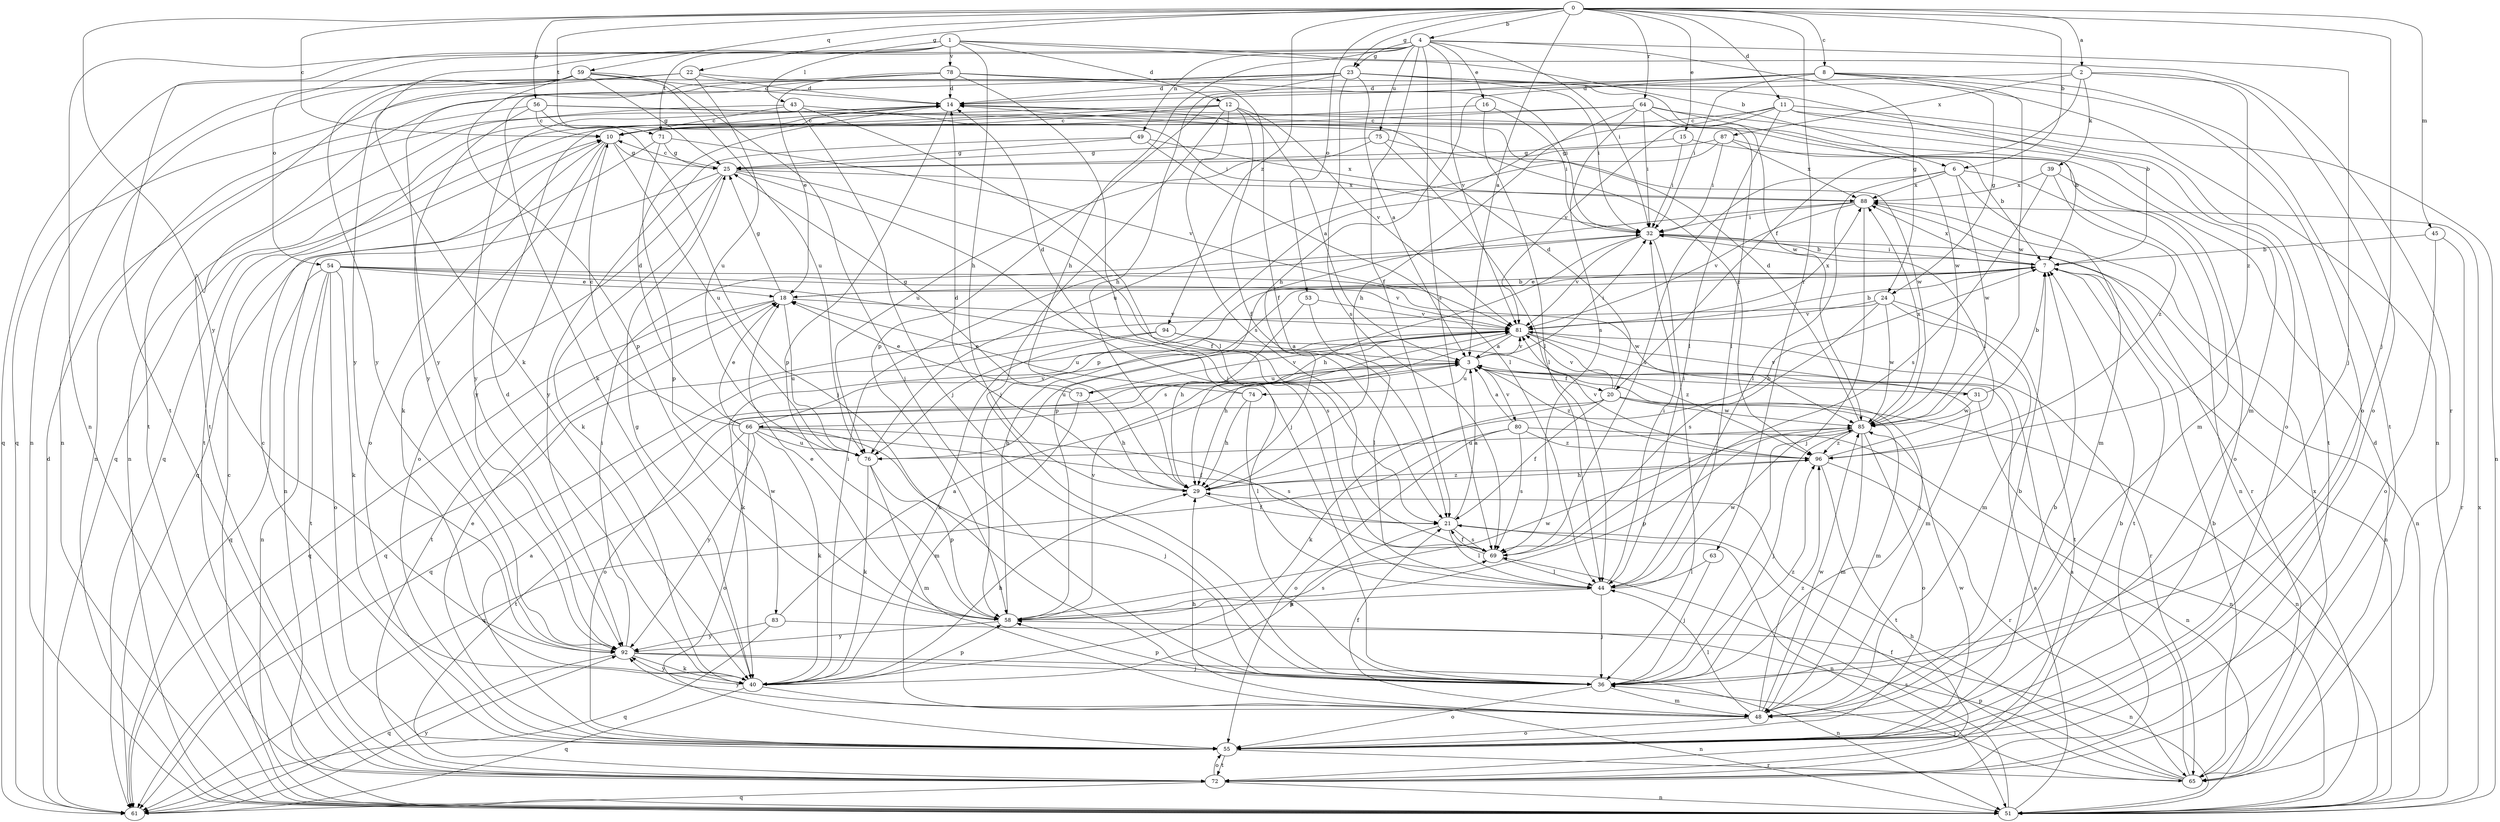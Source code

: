strict digraph  {
0;
1;
2;
3;
4;
6;
7;
8;
10;
11;
12;
14;
15;
16;
18;
20;
21;
22;
23;
24;
25;
29;
31;
32;
36;
39;
40;
43;
44;
45;
48;
49;
51;
53;
54;
55;
56;
58;
59;
61;
63;
64;
65;
66;
69;
71;
72;
73;
74;
75;
76;
78;
80;
81;
83;
85;
87;
88;
92;
94;
96;
0 -> 2  [label=a];
0 -> 3  [label=a];
0 -> 4  [label=b];
0 -> 6  [label=b];
0 -> 8  [label=c];
0 -> 10  [label=c];
0 -> 11  [label=d];
0 -> 15  [label=e];
0 -> 22  [label=g];
0 -> 23  [label=g];
0 -> 36  [label=j];
0 -> 45  [label=m];
0 -> 53  [label=o];
0 -> 56  [label=p];
0 -> 59  [label=q];
0 -> 63  [label=r];
0 -> 64  [label=r];
0 -> 71  [label=t];
0 -> 92  [label=y];
0 -> 94  [label=z];
1 -> 6  [label=b];
1 -> 12  [label=d];
1 -> 29  [label=h];
1 -> 43  [label=l];
1 -> 54  [label=o];
1 -> 65  [label=r];
1 -> 71  [label=t];
1 -> 72  [label=t];
1 -> 78  [label=v];
2 -> 14  [label=d];
2 -> 20  [label=f];
2 -> 39  [label=k];
2 -> 55  [label=o];
2 -> 87  [label=x];
2 -> 96  [label=z];
3 -> 20  [label=f];
3 -> 31  [label=i];
3 -> 32  [label=i];
3 -> 66  [label=s];
3 -> 73  [label=u];
3 -> 74  [label=u];
3 -> 80  [label=v];
3 -> 81  [label=v];
3 -> 83  [label=w];
3 -> 96  [label=z];
4 -> 16  [label=e];
4 -> 21  [label=f];
4 -> 23  [label=g];
4 -> 24  [label=g];
4 -> 29  [label=h];
4 -> 32  [label=i];
4 -> 36  [label=j];
4 -> 40  [label=k];
4 -> 49  [label=n];
4 -> 51  [label=n];
4 -> 69  [label=s];
4 -> 75  [label=u];
4 -> 81  [label=v];
6 -> 44  [label=l];
6 -> 48  [label=m];
6 -> 51  [label=n];
6 -> 69  [label=s];
6 -> 85  [label=w];
6 -> 88  [label=x];
7 -> 18  [label=e];
7 -> 32  [label=i];
7 -> 51  [label=n];
7 -> 72  [label=t];
7 -> 76  [label=u];
7 -> 88  [label=x];
8 -> 14  [label=d];
8 -> 24  [label=g];
8 -> 29  [label=h];
8 -> 32  [label=i];
8 -> 55  [label=o];
8 -> 58  [label=p];
8 -> 72  [label=t];
8 -> 85  [label=w];
10 -> 25  [label=g];
10 -> 40  [label=k];
10 -> 55  [label=o];
10 -> 76  [label=u];
10 -> 92  [label=y];
11 -> 10  [label=c];
11 -> 44  [label=l];
11 -> 51  [label=n];
11 -> 55  [label=o];
11 -> 58  [label=p];
11 -> 72  [label=t];
11 -> 81  [label=v];
12 -> 3  [label=a];
12 -> 10  [label=c];
12 -> 21  [label=f];
12 -> 36  [label=j];
12 -> 61  [label=q];
12 -> 69  [label=s];
12 -> 72  [label=t];
12 -> 81  [label=v];
14 -> 10  [label=c];
14 -> 58  [label=p];
14 -> 92  [label=y];
15 -> 25  [label=g];
15 -> 32  [label=i];
15 -> 48  [label=m];
16 -> 10  [label=c];
16 -> 32  [label=i];
16 -> 44  [label=l];
18 -> 7  [label=b];
18 -> 25  [label=g];
18 -> 61  [label=q];
18 -> 72  [label=t];
18 -> 76  [label=u];
18 -> 81  [label=v];
20 -> 14  [label=d];
20 -> 21  [label=f];
20 -> 40  [label=k];
20 -> 48  [label=m];
20 -> 51  [label=n];
20 -> 55  [label=o];
20 -> 81  [label=v];
20 -> 85  [label=w];
21 -> 3  [label=a];
21 -> 40  [label=k];
21 -> 44  [label=l];
21 -> 51  [label=n];
21 -> 69  [label=s];
22 -> 14  [label=d];
22 -> 21  [label=f];
22 -> 72  [label=t];
22 -> 76  [label=u];
22 -> 92  [label=y];
23 -> 3  [label=a];
23 -> 7  [label=b];
23 -> 14  [label=d];
23 -> 29  [label=h];
23 -> 32  [label=i];
23 -> 40  [label=k];
23 -> 51  [label=n];
23 -> 61  [label=q];
23 -> 69  [label=s];
23 -> 72  [label=t];
24 -> 48  [label=m];
24 -> 61  [label=q];
24 -> 69  [label=s];
24 -> 72  [label=t];
24 -> 81  [label=v];
24 -> 85  [label=w];
25 -> 10  [label=c];
25 -> 21  [label=f];
25 -> 36  [label=j];
25 -> 40  [label=k];
25 -> 51  [label=n];
25 -> 55  [label=o];
25 -> 88  [label=x];
29 -> 7  [label=b];
29 -> 14  [label=d];
29 -> 21  [label=f];
29 -> 96  [label=z];
31 -> 7  [label=b];
31 -> 51  [label=n];
31 -> 81  [label=v];
31 -> 85  [label=w];
32 -> 7  [label=b];
32 -> 29  [label=h];
32 -> 36  [label=j];
32 -> 51  [label=n];
32 -> 81  [label=v];
36 -> 48  [label=m];
36 -> 55  [label=o];
36 -> 58  [label=p];
36 -> 96  [label=z];
39 -> 55  [label=o];
39 -> 69  [label=s];
39 -> 88  [label=x];
39 -> 96  [label=z];
40 -> 14  [label=d];
40 -> 25  [label=g];
40 -> 29  [label=h];
40 -> 32  [label=i];
40 -> 51  [label=n];
40 -> 58  [label=p];
40 -> 61  [label=q];
40 -> 92  [label=y];
43 -> 10  [label=c];
43 -> 32  [label=i];
43 -> 36  [label=j];
43 -> 44  [label=l];
43 -> 51  [label=n];
44 -> 32  [label=i];
44 -> 36  [label=j];
44 -> 58  [label=p];
44 -> 85  [label=w];
45 -> 7  [label=b];
45 -> 55  [label=o];
45 -> 65  [label=r];
48 -> 7  [label=b];
48 -> 21  [label=f];
48 -> 29  [label=h];
48 -> 44  [label=l];
48 -> 55  [label=o];
48 -> 85  [label=w];
48 -> 92  [label=y];
48 -> 96  [label=z];
49 -> 25  [label=g];
49 -> 44  [label=l];
49 -> 88  [label=x];
49 -> 92  [label=y];
51 -> 3  [label=a];
51 -> 10  [label=c];
51 -> 69  [label=s];
51 -> 88  [label=x];
53 -> 29  [label=h];
53 -> 44  [label=l];
53 -> 81  [label=v];
54 -> 18  [label=e];
54 -> 40  [label=k];
54 -> 51  [label=n];
54 -> 55  [label=o];
54 -> 61  [label=q];
54 -> 69  [label=s];
54 -> 72  [label=t];
54 -> 81  [label=v];
54 -> 85  [label=w];
55 -> 3  [label=a];
55 -> 7  [label=b];
55 -> 10  [label=c];
55 -> 18  [label=e];
55 -> 65  [label=r];
55 -> 72  [label=t];
55 -> 85  [label=w];
56 -> 7  [label=b];
56 -> 10  [label=c];
56 -> 36  [label=j];
56 -> 51  [label=n];
56 -> 92  [label=y];
56 -> 96  [label=z];
58 -> 7  [label=b];
58 -> 18  [label=e];
58 -> 69  [label=s];
58 -> 81  [label=v];
58 -> 85  [label=w];
58 -> 92  [label=y];
59 -> 14  [label=d];
59 -> 25  [label=g];
59 -> 36  [label=j];
59 -> 51  [label=n];
59 -> 58  [label=p];
59 -> 61  [label=q];
59 -> 76  [label=u];
59 -> 92  [label=y];
61 -> 14  [label=d];
61 -> 92  [label=y];
63 -> 36  [label=j];
63 -> 44  [label=l];
64 -> 10  [label=c];
64 -> 29  [label=h];
64 -> 32  [label=i];
64 -> 44  [label=l];
64 -> 48  [label=m];
64 -> 61  [label=q];
64 -> 69  [label=s];
64 -> 85  [label=w];
65 -> 3  [label=a];
65 -> 7  [label=b];
65 -> 14  [label=d];
65 -> 21  [label=f];
65 -> 29  [label=h];
65 -> 36  [label=j];
65 -> 58  [label=p];
65 -> 88  [label=x];
66 -> 10  [label=c];
66 -> 14  [label=d];
66 -> 18  [label=e];
66 -> 21  [label=f];
66 -> 36  [label=j];
66 -> 40  [label=k];
66 -> 55  [label=o];
66 -> 69  [label=s];
66 -> 72  [label=t];
66 -> 76  [label=u];
66 -> 81  [label=v];
66 -> 92  [label=y];
69 -> 21  [label=f];
69 -> 44  [label=l];
71 -> 25  [label=g];
71 -> 58  [label=p];
71 -> 61  [label=q];
71 -> 81  [label=v];
72 -> 7  [label=b];
72 -> 51  [label=n];
72 -> 55  [label=o];
72 -> 61  [label=q];
73 -> 18  [label=e];
73 -> 25  [label=g];
73 -> 29  [label=h];
73 -> 48  [label=m];
73 -> 81  [label=v];
74 -> 14  [label=d];
74 -> 18  [label=e];
74 -> 29  [label=h];
74 -> 44  [label=l];
75 -> 25  [label=g];
75 -> 44  [label=l];
75 -> 76  [label=u];
75 -> 85  [label=w];
76 -> 40  [label=k];
76 -> 48  [label=m];
76 -> 58  [label=p];
78 -> 14  [label=d];
78 -> 18  [label=e];
78 -> 32  [label=i];
78 -> 36  [label=j];
78 -> 51  [label=n];
78 -> 85  [label=w];
78 -> 92  [label=y];
80 -> 3  [label=a];
80 -> 51  [label=n];
80 -> 55  [label=o];
80 -> 61  [label=q];
80 -> 69  [label=s];
80 -> 96  [label=z];
81 -> 3  [label=a];
81 -> 7  [label=b];
81 -> 29  [label=h];
81 -> 40  [label=k];
81 -> 48  [label=m];
81 -> 65  [label=r];
81 -> 76  [label=u];
81 -> 88  [label=x];
81 -> 96  [label=z];
83 -> 3  [label=a];
83 -> 51  [label=n];
83 -> 61  [label=q];
83 -> 92  [label=y];
85 -> 14  [label=d];
85 -> 36  [label=j];
85 -> 48  [label=m];
85 -> 55  [label=o];
85 -> 58  [label=p];
85 -> 76  [label=u];
85 -> 88  [label=x];
85 -> 96  [label=z];
87 -> 7  [label=b];
87 -> 25  [label=g];
87 -> 32  [label=i];
87 -> 76  [label=u];
87 -> 88  [label=x];
88 -> 32  [label=i];
88 -> 36  [label=j];
88 -> 58  [label=p];
88 -> 65  [label=r];
88 -> 81  [label=v];
92 -> 32  [label=i];
92 -> 36  [label=j];
92 -> 40  [label=k];
92 -> 51  [label=n];
92 -> 61  [label=q];
94 -> 3  [label=a];
94 -> 36  [label=j];
94 -> 40  [label=k];
94 -> 61  [label=q];
96 -> 29  [label=h];
96 -> 32  [label=i];
96 -> 65  [label=r];
96 -> 72  [label=t];
96 -> 81  [label=v];
}
